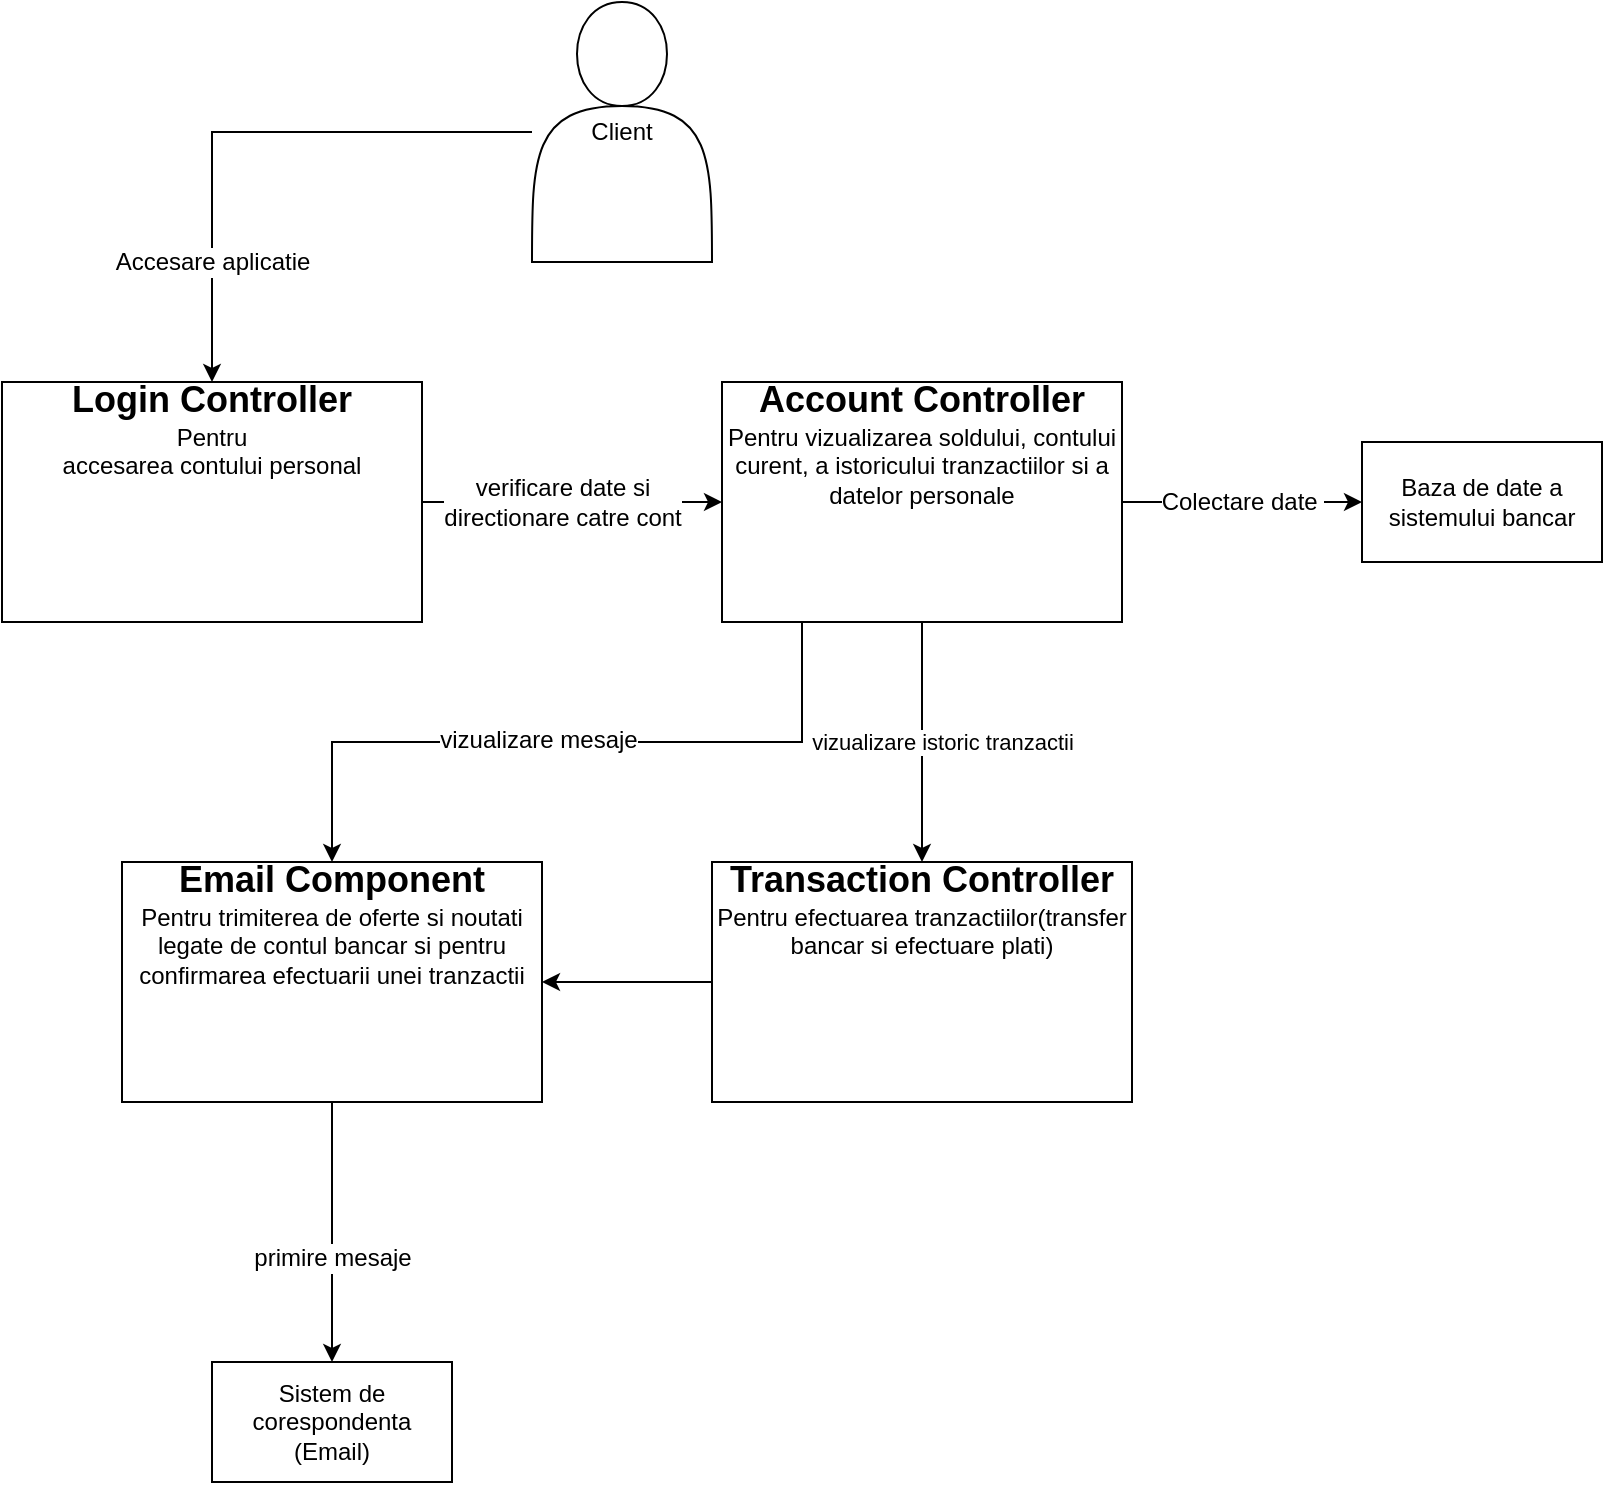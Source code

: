 <mxfile version="12.2.6" type="device" pages="1"><diagram id="LMzVE31hrYqWDNYXShjt" name="Page-1"><mxGraphModel dx="876" dy="1823" grid="1" gridSize="10" guides="1" tooltips="1" connect="1" arrows="1" fold="1" page="1" pageScale="1" pageWidth="850" pageHeight="1100" math="0" shadow="0"><root><mxCell id="0"/><mxCell id="1" parent="0"/><mxCell id="H21Kj_8PYLML5A-bmZEp-9" style="edgeStyle=orthogonalEdgeStyle;rounded=0;orthogonalLoop=1;jettySize=auto;html=1;entryX=0;entryY=0.5;entryDx=0;entryDy=0;" edge="1" parent="1" source="H21Kj_8PYLML5A-bmZEp-1" target="H21Kj_8PYLML5A-bmZEp-2"><mxGeometry relative="1" as="geometry"/></mxCell><mxCell id="H21Kj_8PYLML5A-bmZEp-16" value="verificare date si &lt;br&gt;directionare catre cont" style="text;html=1;resizable=0;points=[];align=center;verticalAlign=middle;labelBackgroundColor=#ffffff;" vertex="1" connectable="0" parent="H21Kj_8PYLML5A-bmZEp-9"><mxGeometry x="-0.267" y="1" relative="1" as="geometry"><mxPoint x="15" y="1" as="offset"/></mxGeometry></mxCell><mxCell id="H21Kj_8PYLML5A-bmZEp-1" value="&lt;font&gt;&lt;span style=&quot;font-weight: bold ; font-size: 18px&quot;&gt;Login Controller&lt;/span&gt;&lt;br&gt;&lt;font style=&quot;font-size: 12px&quot;&gt;Pentru&lt;br&gt;accesarea contului personal&lt;/font&gt;&lt;br&gt;&lt;br&gt;&lt;br&gt;&lt;br&gt;&lt;br&gt;&lt;br&gt;&lt;/font&gt;" style="rounded=0;whiteSpace=wrap;html=1;" vertex="1" parent="1"><mxGeometry x="30" y="130" width="210" height="120" as="geometry"/></mxCell><mxCell id="H21Kj_8PYLML5A-bmZEp-8" style="edgeStyle=orthogonalEdgeStyle;rounded=0;orthogonalLoop=1;jettySize=auto;html=1;entryX=0;entryY=0.5;entryDx=0;entryDy=0;" edge="1" parent="1" source="H21Kj_8PYLML5A-bmZEp-2" target="H21Kj_8PYLML5A-bmZEp-7"><mxGeometry relative="1" as="geometry"/></mxCell><mxCell id="H21Kj_8PYLML5A-bmZEp-17" value="Colectare date&amp;nbsp;" style="text;html=1;resizable=0;points=[];align=center;verticalAlign=middle;labelBackgroundColor=#ffffff;" vertex="1" connectable="0" parent="H21Kj_8PYLML5A-bmZEp-8"><mxGeometry x="0.244" y="1" relative="1" as="geometry"><mxPoint x="-15" y="1" as="offset"/></mxGeometry></mxCell><mxCell id="H21Kj_8PYLML5A-bmZEp-10" value="vizualizare istoric tranzactii" style="edgeStyle=orthogonalEdgeStyle;rounded=0;orthogonalLoop=1;jettySize=auto;html=1;exitX=0.5;exitY=1;exitDx=0;exitDy=0;" edge="1" parent="1" source="H21Kj_8PYLML5A-bmZEp-2" target="H21Kj_8PYLML5A-bmZEp-4"><mxGeometry y="10" relative="1" as="geometry"><mxPoint as="offset"/></mxGeometry></mxCell><mxCell id="H21Kj_8PYLML5A-bmZEp-11" style="edgeStyle=orthogonalEdgeStyle;rounded=0;orthogonalLoop=1;jettySize=auto;html=1;exitX=0.25;exitY=1;exitDx=0;exitDy=0;entryX=0.5;entryY=0;entryDx=0;entryDy=0;" edge="1" parent="1" source="H21Kj_8PYLML5A-bmZEp-2" target="H21Kj_8PYLML5A-bmZEp-3"><mxGeometry relative="1" as="geometry"><Array as="points"><mxPoint x="430" y="250"/><mxPoint x="430" y="310"/><mxPoint x="195" y="310"/></Array></mxGeometry></mxCell><mxCell id="H21Kj_8PYLML5A-bmZEp-19" value="vizualizare mesaje" style="text;html=1;resizable=0;points=[];align=center;verticalAlign=middle;labelBackgroundColor=#ffffff;" vertex="1" connectable="0" parent="H21Kj_8PYLML5A-bmZEp-11"><mxGeometry x="0.107" y="-1" relative="1" as="geometry"><mxPoint as="offset"/></mxGeometry></mxCell><mxCell id="H21Kj_8PYLML5A-bmZEp-2" value="&lt;font&gt;&lt;span style=&quot;font-weight: bold ; font-size: 18px&quot;&gt;Account Controller&lt;/span&gt;&lt;br&gt;Pentru vizualizarea soldului, contului curent, a istoricului tranzactiilor si a datelor personale&lt;br&gt;&lt;br&gt;&lt;br&gt;&lt;br&gt;&lt;br&gt;&lt;/font&gt;" style="rounded=0;whiteSpace=wrap;html=1;" vertex="1" parent="1"><mxGeometry x="390" y="130" width="200" height="120" as="geometry"/></mxCell><mxCell id="H21Kj_8PYLML5A-bmZEp-6" style="edgeStyle=orthogonalEdgeStyle;rounded=0;orthogonalLoop=1;jettySize=auto;html=1;entryX=0.5;entryY=0;entryDx=0;entryDy=0;" edge="1" parent="1" source="H21Kj_8PYLML5A-bmZEp-3" target="H21Kj_8PYLML5A-bmZEp-5"><mxGeometry relative="1" as="geometry"/></mxCell><mxCell id="H21Kj_8PYLML5A-bmZEp-18" value="primire mesaje" style="text;html=1;resizable=0;points=[];align=center;verticalAlign=middle;labelBackgroundColor=#ffffff;" vertex="1" connectable="0" parent="H21Kj_8PYLML5A-bmZEp-6"><mxGeometry x="0.2" relative="1" as="geometry"><mxPoint as="offset"/></mxGeometry></mxCell><mxCell id="H21Kj_8PYLML5A-bmZEp-3" value="&lt;font&gt;&lt;span style=&quot;font-size: 18px&quot;&gt;&lt;b&gt;Email Component&lt;/b&gt;&lt;/span&gt;&lt;br&gt;&lt;font style=&quot;font-size: 12px&quot;&gt;Pentru trimiterea de oferte si noutati legate de contul bancar si pentru confirmarea efectuarii unei tranzactii&lt;/font&gt;&lt;br&gt;&lt;br&gt;&lt;br&gt;&lt;br&gt;&lt;br&gt;&lt;/font&gt;" style="rounded=0;whiteSpace=wrap;html=1;" vertex="1" parent="1"><mxGeometry x="90" y="370" width="210" height="120" as="geometry"/></mxCell><mxCell id="H21Kj_8PYLML5A-bmZEp-12" style="edgeStyle=orthogonalEdgeStyle;rounded=0;orthogonalLoop=1;jettySize=auto;html=1;exitX=0;exitY=0.5;exitDx=0;exitDy=0;entryX=1;entryY=0.5;entryDx=0;entryDy=0;" edge="1" parent="1" source="H21Kj_8PYLML5A-bmZEp-4" target="H21Kj_8PYLML5A-bmZEp-3"><mxGeometry relative="1" as="geometry"/></mxCell><mxCell id="H21Kj_8PYLML5A-bmZEp-4" value="&lt;font&gt;&lt;span style=&quot;font-weight: bold ; font-size: 18px&quot;&gt;Transaction Controller&lt;/span&gt;&lt;br&gt;&lt;font style=&quot;font-size: 12px&quot;&gt;Pentru efectuarea tranzactiilor(transfer bancar si efectuare plati)&lt;/font&gt;&lt;br&gt;&lt;br&gt;&lt;br&gt;&lt;br&gt;&lt;br&gt;&lt;br&gt;&lt;/font&gt;" style="rounded=0;whiteSpace=wrap;html=1;" vertex="1" parent="1"><mxGeometry x="385" y="370" width="210" height="120" as="geometry"/></mxCell><mxCell id="H21Kj_8PYLML5A-bmZEp-5" value="Sistem de corespondenta&lt;br&gt;(Email)" style="rounded=0;whiteSpace=wrap;html=1;" vertex="1" parent="1"><mxGeometry x="135" y="620" width="120" height="60" as="geometry"/></mxCell><mxCell id="H21Kj_8PYLML5A-bmZEp-7" value="Baza de date a sistemului bancar" style="rounded=0;whiteSpace=wrap;html=1;" vertex="1" parent="1"><mxGeometry x="710" y="160" width="120" height="60" as="geometry"/></mxCell><mxCell id="H21Kj_8PYLML5A-bmZEp-14" style="edgeStyle=orthogonalEdgeStyle;rounded=0;orthogonalLoop=1;jettySize=auto;html=1;entryX=0.5;entryY=0;entryDx=0;entryDy=0;" edge="1" parent="1" source="H21Kj_8PYLML5A-bmZEp-13" target="H21Kj_8PYLML5A-bmZEp-1"><mxGeometry relative="1" as="geometry"/></mxCell><mxCell id="H21Kj_8PYLML5A-bmZEp-15" value="Accesare aplicatie" style="text;html=1;resizable=0;points=[];align=center;verticalAlign=middle;labelBackgroundColor=#ffffff;" vertex="1" connectable="0" parent="H21Kj_8PYLML5A-bmZEp-14"><mxGeometry x="-0.141" relative="1" as="geometry"><mxPoint x="-38" y="65" as="offset"/></mxGeometry></mxCell><mxCell id="H21Kj_8PYLML5A-bmZEp-13" value="Client" style="shape=actor;whiteSpace=wrap;html=1;" vertex="1" parent="1"><mxGeometry x="295" y="-60" width="90" height="130" as="geometry"/></mxCell></root></mxGraphModel></diagram></mxfile>